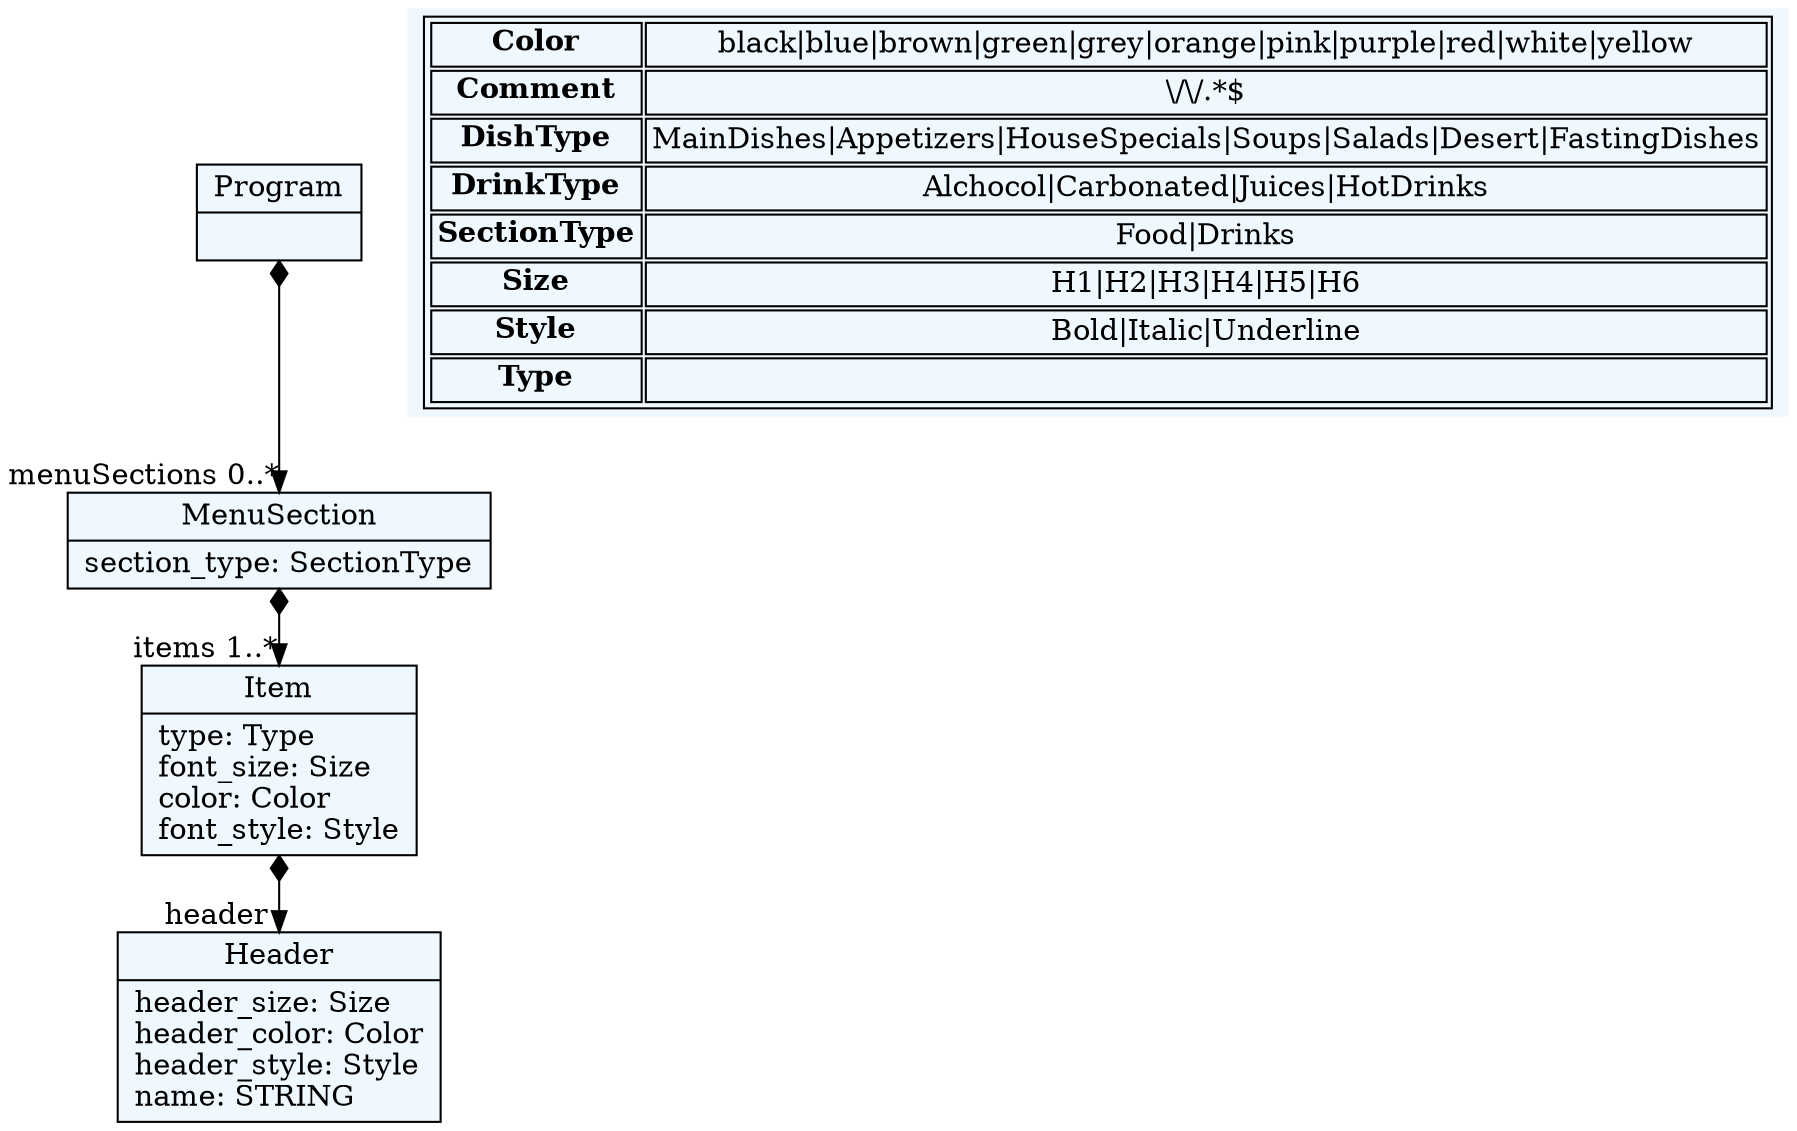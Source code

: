 
    digraph textX {
    fontname = "Bitstream Vera Sans"
    fontsize = 8
    node[
        shape=record,
        style=filled,
        fillcolor=aliceblue
    ]
    nodesep = 0.3
    edge[dir=black,arrowtail=empty]


2651901295136[ label="{Program|}"]

2651901289376[ label="{MenuSection|section_type: SectionType\l}"]

2651901306656[ label="{Item|type: Type\lfont_size: Size\lcolor: Color\lfont_style: Style\l}"]

2651901183776[ label="{Header|header_size: Size\lheader_color: Color\lheader_style: Style\lname: STRING\l}"]



2651901295136 -> 2651901289376[arrowtail=diamond, dir=both, headlabel="menuSections 0..*"]
2651901289376 -> 2651901306656[arrowtail=diamond, dir=both, headlabel="items 1..*"]
2651901306656 -> 2651901183776[arrowtail=diamond, dir=both, headlabel="header "]
match_rules [ shape=plaintext, label=< <table>
	<tr>
		<td><b>Color</b></td><td>black|blue|brown|green|grey|orange|pink|purple|red|white|yellow</td>
	</tr>
	<tr>
		<td><b>Comment</b></td><td>\/\/.*$</td>
	</tr>
	<tr>
		<td><b>DishType</b></td><td>MainDishes|Appetizers|HouseSpecials|Soups|Salads|Desert|FastingDishes</td>
	</tr>
	<tr>
		<td><b>DrinkType</b></td><td>Alchocol|Carbonated|Juices|HotDrinks</td>
	</tr>
	<tr>
		<td><b>SectionType</b></td><td>Food|Drinks</td>
	</tr>
	<tr>
		<td><b>Size</b></td><td>H1|H2|H3|H4|H5|H6</td>
	</tr>
	<tr>
		<td><b>Style</b></td><td>Bold|Italic|Underline</td>
	</tr>
	<tr>
		<td><b>Type</b></td><td></td>
	</tr>
</table> >]


}
